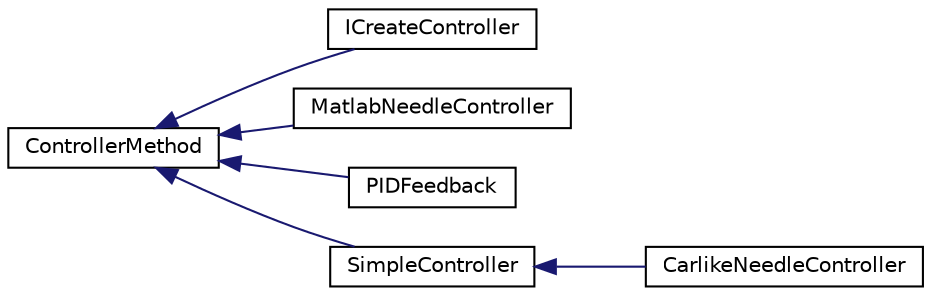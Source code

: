 digraph "Graphical Class Hierarchy"
{
 // LATEX_PDF_SIZE
  edge [fontname="Helvetica",fontsize="10",labelfontname="Helvetica",labelfontsize="10"];
  node [fontname="Helvetica",fontsize="10",shape=record];
  rankdir="LR";
  Node0 [label="ControllerMethod",height=0.2,width=0.4,color="black", fillcolor="white", style="filled",URL="$classControllerMethod.html",tooltip=" "];
  Node0 -> Node1 [dir="back",color="midnightblue",fontsize="10",style="solid",fontname="Helvetica"];
  Node1 [label="ICreateController",height=0.2,width=0.4,color="black", fillcolor="white", style="filled",URL="$classICreateController.html",tooltip=" "];
  Node0 -> Node2 [dir="back",color="midnightblue",fontsize="10",style="solid",fontname="Helvetica"];
  Node2 [label="MatlabNeedleController",height=0.2,width=0.4,color="black", fillcolor="white", style="filled",URL="$classMatlabNeedleController.html",tooltip=" "];
  Node0 -> Node3 [dir="back",color="midnightblue",fontsize="10",style="solid",fontname="Helvetica"];
  Node3 [label="PIDFeedback",height=0.2,width=0.4,color="black", fillcolor="white", style="filled",URL="$classPIDFeedback.html",tooltip="A controller that implements a simple PID control loop."];
  Node0 -> Node4 [dir="back",color="midnightblue",fontsize="10",style="solid",fontname="Helvetica"];
  Node4 [label="SimpleController",height=0.2,width=0.4,color="black", fillcolor="white", style="filled",URL="$classSimpleController.html",tooltip="Chooses the control that drives most directly towards the target."];
  Node4 -> Node5 [dir="back",color="midnightblue",fontsize="10",style="solid",fontname="Helvetica"];
  Node5 [label="CarlikeNeedleController",height=0.2,width=0.4,color="black", fillcolor="white", style="filled",URL="$classCarlikeNeedleController.html",tooltip=" "];
}

